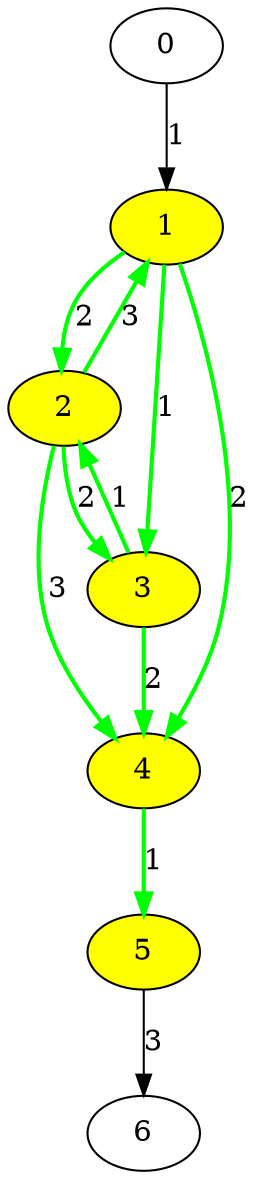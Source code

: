 digraph {
	0 [xlabel = ""];
	1 [fillcolor = yellow, style=filled];
	2 [fillcolor = yellow, style=filled];
	3 [fillcolor = yellow, style=filled];
	4 [fillcolor = yellow, style=filled];
	5 [fillcolor = yellow, style=filled];
	6 [xlabel = ""];
	0 -> 1[label=1];
	1 -> 2[label=2, color=green, penwidth=2.0];
	1 -> 3[label=1, color=green, penwidth=2.0];
	1 -> 4[label=2, color=green, penwidth=2.0];
	2 -> 1[label=3, color=green, penwidth=2.0];
	2 -> 3[label=2, color=green, penwidth=2.0];
	2 -> 4[label=3, color=green, penwidth=2.0];
	3 -> 2[label=1, color=green, penwidth=2.0];
	3 -> 4[label=2, color=green, penwidth=2.0];
	4 -> 5[label=1, color=green, penwidth=2.0];
	5 -> 6[label=3];
}